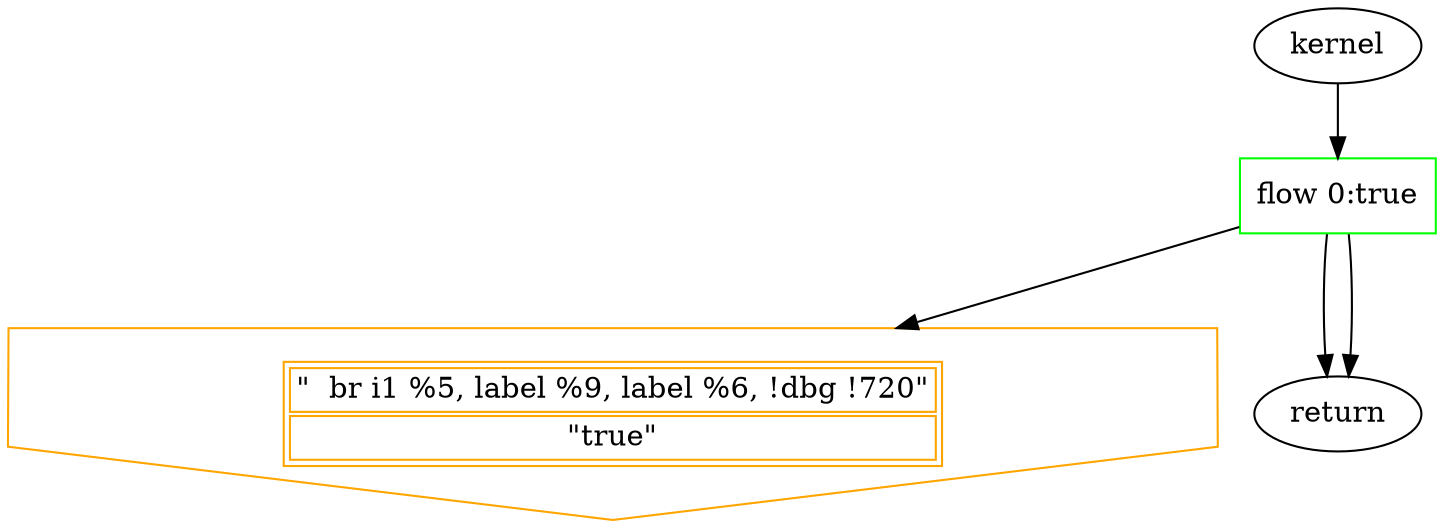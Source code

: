 digraph kernel{
kernel;
"kernel" -> "Flow_0_0";
Flow_0_0 [label="flow 0:true" color=green shape = rectangle];
Branch_1 [label = <<table><tr><td>"  br i1 %5, label %9, label %6, !dbg !720"</td></tr><tr><td>"true"</td></tr></table>> color = orange shape = invhouse];
"Flow_0_0" -> "Branch_1";
"Flow_0_0" -> "return";
"Flow_0_0" -> "return";
}
